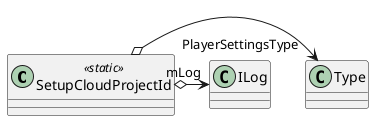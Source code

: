 @startuml
class SetupCloudProjectId <<static>> {
}
SetupCloudProjectId o-> "PlayerSettingsType" Type
SetupCloudProjectId o-> "mLog" ILog
@enduml
